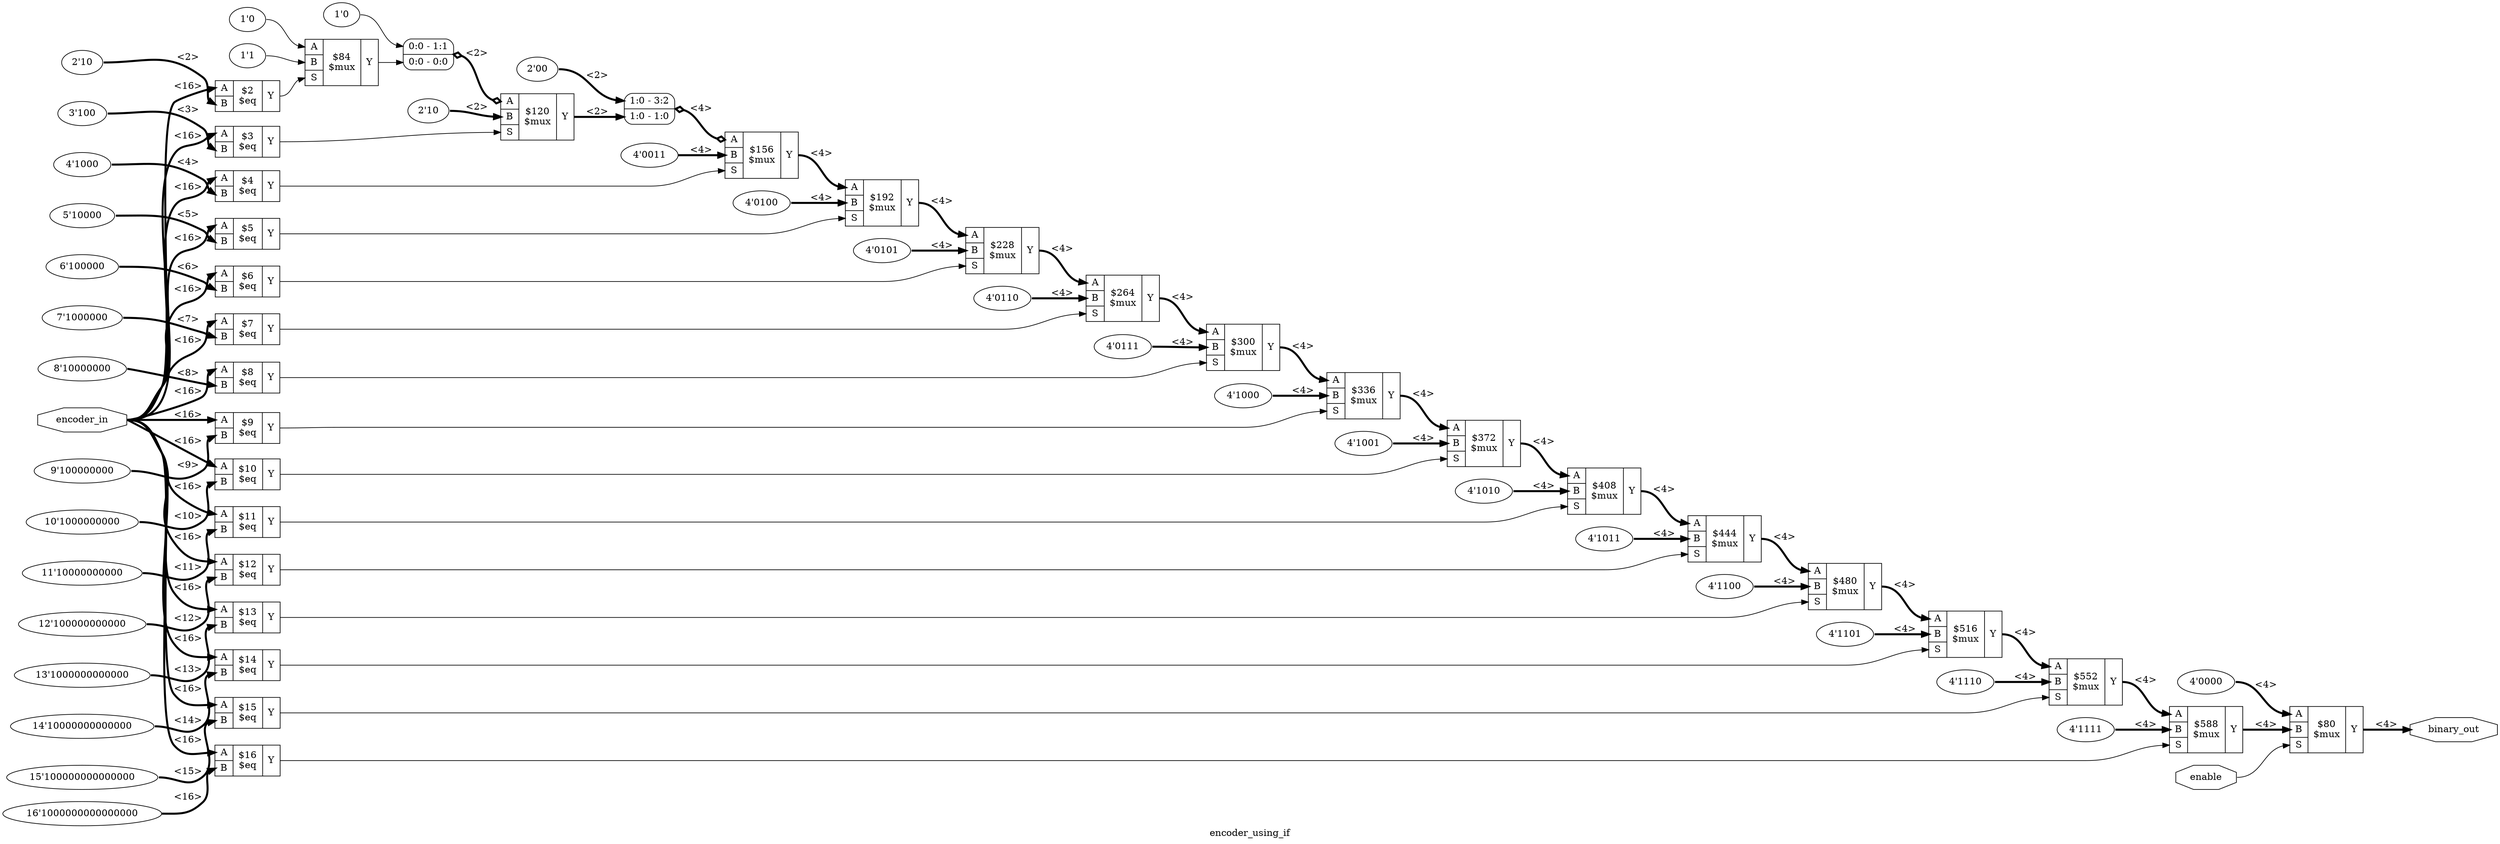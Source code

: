 digraph "encoder_using_if" {
label="encoder_using_if";
rankdir="LR";
remincross=true;
n2 [ shape=octagon, label="binary_out", color="black", fontcolor="black" ];
n3 [ shape=octagon, label="enable", color="black", fontcolor="black" ];
n4 [ shape=octagon, label="encoder_in", color="black", fontcolor="black" ];
v0 [ label="2'10" ];
c38 [ shape=record, label="{{<p35> A|<p36> B}|$2\n$eq|{<p37> Y}}" ];
v1 [ label="3'100" ];
c39 [ shape=record, label="{{<p35> A|<p36> B}|$3\n$eq|{<p37> Y}}" ];
v2 [ label="4'1000" ];
c40 [ shape=record, label="{{<p35> A|<p36> B}|$4\n$eq|{<p37> Y}}" ];
v3 [ label="5'10000" ];
c41 [ shape=record, label="{{<p35> A|<p36> B}|$5\n$eq|{<p37> Y}}" ];
v4 [ label="6'100000" ];
c42 [ shape=record, label="{{<p35> A|<p36> B}|$6\n$eq|{<p37> Y}}" ];
v5 [ label="7'1000000" ];
c43 [ shape=record, label="{{<p35> A|<p36> B}|$7\n$eq|{<p37> Y}}" ];
v6 [ label="8'10000000" ];
c44 [ shape=record, label="{{<p35> A|<p36> B}|$8\n$eq|{<p37> Y}}" ];
v7 [ label="9'100000000" ];
c45 [ shape=record, label="{{<p35> A|<p36> B}|$9\n$eq|{<p37> Y}}" ];
v8 [ label="10'1000000000" ];
c46 [ shape=record, label="{{<p35> A|<p36> B}|$10\n$eq|{<p37> Y}}" ];
v9 [ label="11'10000000000" ];
c47 [ shape=record, label="{{<p35> A|<p36> B}|$11\n$eq|{<p37> Y}}" ];
v10 [ label="12'100000000000" ];
c48 [ shape=record, label="{{<p35> A|<p36> B}|$12\n$eq|{<p37> Y}}" ];
v11 [ label="13'1000000000000" ];
c49 [ shape=record, label="{{<p35> A|<p36> B}|$13\n$eq|{<p37> Y}}" ];
v12 [ label="14'10000000000000" ];
c50 [ shape=record, label="{{<p35> A|<p36> B}|$14\n$eq|{<p37> Y}}" ];
v13 [ label="15'100000000000000" ];
c51 [ shape=record, label="{{<p35> A|<p36> B}|$15\n$eq|{<p37> Y}}" ];
v14 [ label="16'1000000000000000" ];
c52 [ shape=record, label="{{<p35> A|<p36> B}|$16\n$eq|{<p37> Y}}" ];
v15 [ label="4'0000" ];
c54 [ shape=record, label="{{<p35> A|<p36> B|<p53> S}|$80\n$mux|{<p37> Y}}" ];
v16 [ label="1'0" ];
v17 [ label="1'1" ];
c55 [ shape=record, label="{{<p35> A|<p36> B|<p53> S}|$84\n$mux|{<p37> Y}}" ];
v19 [ label="1'0" ];
v20 [ label="2'10" ];
c56 [ shape=record, label="{{<p35> A|<p36> B|<p53> S}|$120\n$mux|{<p37> Y}}" ];
x18 [ shape=record, style=rounded, label="<s1> 0:0 - 1:1 |<s0> 0:0 - 0:0 " ];
x18:e -> c56:p35:w [arrowhead=odiamond, arrowtail=odiamond, dir=both, color="black", style="setlinewidth(3)", label="<2>"];
v22 [ label="2'00" ];
v23 [ label="4'0011" ];
c57 [ shape=record, label="{{<p35> A|<p36> B|<p53> S}|$156\n$mux|{<p37> Y}}" ];
x21 [ shape=record, style=rounded, label="<s1> 1:0 - 3:2 |<s0> 1:0 - 1:0 " ];
x21:e -> c57:p35:w [arrowhead=odiamond, arrowtail=odiamond, dir=both, color="black", style="setlinewidth(3)", label="<4>"];
v24 [ label="4'0100" ];
c58 [ shape=record, label="{{<p35> A|<p36> B|<p53> S}|$192\n$mux|{<p37> Y}}" ];
v25 [ label="4'0101" ];
c59 [ shape=record, label="{{<p35> A|<p36> B|<p53> S}|$228\n$mux|{<p37> Y}}" ];
v26 [ label="4'0110" ];
c60 [ shape=record, label="{{<p35> A|<p36> B|<p53> S}|$264\n$mux|{<p37> Y}}" ];
v27 [ label="4'0111" ];
c61 [ shape=record, label="{{<p35> A|<p36> B|<p53> S}|$300\n$mux|{<p37> Y}}" ];
v28 [ label="4'1000" ];
c62 [ shape=record, label="{{<p35> A|<p36> B|<p53> S}|$336\n$mux|{<p37> Y}}" ];
v29 [ label="4'1001" ];
c63 [ shape=record, label="{{<p35> A|<p36> B|<p53> S}|$372\n$mux|{<p37> Y}}" ];
v30 [ label="4'1010" ];
c64 [ shape=record, label="{{<p35> A|<p36> B|<p53> S}|$408\n$mux|{<p37> Y}}" ];
v31 [ label="4'1011" ];
c65 [ shape=record, label="{{<p35> A|<p36> B|<p53> S}|$444\n$mux|{<p37> Y}}" ];
v32 [ label="4'1100" ];
c66 [ shape=record, label="{{<p35> A|<p36> B|<p53> S}|$480\n$mux|{<p37> Y}}" ];
v33 [ label="4'1101" ];
c67 [ shape=record, label="{{<p35> A|<p36> B|<p53> S}|$516\n$mux|{<p37> Y}}" ];
v34 [ label="4'1110" ];
c68 [ shape=record, label="{{<p35> A|<p36> B|<p53> S}|$552\n$mux|{<p37> Y}}" ];
v35 [ label="4'1111" ];
c69 [ shape=record, label="{{<p35> A|<p36> B|<p53> S}|$588\n$mux|{<p37> Y}}" ];
c57:p37:e -> c58:p35:w [color="black", style="setlinewidth(3)", label="<4>"];
c41:p37:e -> c58:p53:w [color="black", label=""];
c58:p37:e -> c59:p35:w [color="black", style="setlinewidth(3)", label="<4>"];
c42:p37:e -> c59:p53:w [color="black", label=""];
c59:p37:e -> c60:p35:w [color="black", style="setlinewidth(3)", label="<4>"];
c43:p37:e -> c60:p53:w [color="black", label=""];
c60:p37:e -> c61:p35:w [color="black", style="setlinewidth(3)", label="<4>"];
c44:p37:e -> c61:p53:w [color="black", label=""];
c61:p37:e -> c62:p35:w [color="black", style="setlinewidth(3)", label="<4>"];
c45:p37:e -> c62:p53:w [color="black", label=""];
c54:p37:e -> n2:w [color="black", style="setlinewidth(3)", label="<4>"];
c62:p37:e -> c63:p35:w [color="black", style="setlinewidth(3)", label="<4>"];
c46:p37:e -> c63:p53:w [color="black", label=""];
c63:p37:e -> c64:p35:w [color="black", style="setlinewidth(3)", label="<4>"];
c47:p37:e -> c64:p53:w [color="black", label=""];
c64:p37:e -> c65:p35:w [color="black", style="setlinewidth(3)", label="<4>"];
c48:p37:e -> c65:p53:w [color="black", label=""];
c65:p37:e -> c66:p35:w [color="black", style="setlinewidth(3)", label="<4>"];
c49:p37:e -> c66:p53:w [color="black", label=""];
c66:p37:e -> c67:p35:w [color="black", style="setlinewidth(3)", label="<4>"];
c50:p37:e -> c67:p53:w [color="black", label=""];
n3:e -> c54:p53:w [color="black", label=""];
c67:p37:e -> c68:p35:w [color="black", style="setlinewidth(3)", label="<4>"];
c51:p37:e -> c68:p53:w [color="black", label=""];
c68:p37:e -> c69:p35:w [color="black", style="setlinewidth(3)", label="<4>"];
c52:p37:e -> c69:p53:w [color="black", label=""];
c69:p37:e -> c54:p36:w [color="black", style="setlinewidth(3)", label="<4>"];
n4:e -> c38:p35:w [color="black", style="setlinewidth(3)", label="<16>"];
n4:e -> c39:p35:w [color="black", style="setlinewidth(3)", label="<16>"];
n4:e -> c40:p35:w [color="black", style="setlinewidth(3)", label="<16>"];
n4:e -> c41:p35:w [color="black", style="setlinewidth(3)", label="<16>"];
n4:e -> c42:p35:w [color="black", style="setlinewidth(3)", label="<16>"];
n4:e -> c43:p35:w [color="black", style="setlinewidth(3)", label="<16>"];
n4:e -> c44:p35:w [color="black", style="setlinewidth(3)", label="<16>"];
n4:e -> c45:p35:w [color="black", style="setlinewidth(3)", label="<16>"];
n4:e -> c46:p35:w [color="black", style="setlinewidth(3)", label="<16>"];
n4:e -> c47:p35:w [color="black", style="setlinewidth(3)", label="<16>"];
n4:e -> c48:p35:w [color="black", style="setlinewidth(3)", label="<16>"];
n4:e -> c49:p35:w [color="black", style="setlinewidth(3)", label="<16>"];
n4:e -> c50:p35:w [color="black", style="setlinewidth(3)", label="<16>"];
n4:e -> c51:p35:w [color="black", style="setlinewidth(3)", label="<16>"];
n4:e -> c52:p35:w [color="black", style="setlinewidth(3)", label="<16>"];
c38:p37:e -> c55:p53:w [color="black", label=""];
c55:p37:e -> x18:s0:w [color="black", label=""];
c39:p37:e -> c56:p53:w [color="black", label=""];
c56:p37:e -> x21:s0:w [color="black", style="setlinewidth(3)", label="<2>"];
c40:p37:e -> c57:p53:w [color="black", label=""];
v0:e -> c38:p36:w [color="black", style="setlinewidth(3)", label="<2>"];
v1:e -> c39:p36:w [color="black", style="setlinewidth(3)", label="<3>"];
v10:e -> c48:p36:w [color="black", style="setlinewidth(3)", label="<12>"];
v11:e -> c49:p36:w [color="black", style="setlinewidth(3)", label="<13>"];
v12:e -> c50:p36:w [color="black", style="setlinewidth(3)", label="<14>"];
v13:e -> c51:p36:w [color="black", style="setlinewidth(3)", label="<15>"];
v14:e -> c52:p36:w [color="black", style="setlinewidth(3)", label="<16>"];
v15:e -> c54:p35:w [color="black", style="setlinewidth(3)", label="<4>"];
v16:e -> c55:p35:w [color="black", label=""];
v17:e -> c55:p36:w [color="black", label=""];
v19:e -> x18:s1:w [color="black", label=""];
v2:e -> c40:p36:w [color="black", style="setlinewidth(3)", label="<4>"];
v20:e -> c56:p36:w [color="black", style="setlinewidth(3)", label="<2>"];
v22:e -> x21:s1:w [color="black", style="setlinewidth(3)", label="<2>"];
v23:e -> c57:p36:w [color="black", style="setlinewidth(3)", label="<4>"];
v24:e -> c58:p36:w [color="black", style="setlinewidth(3)", label="<4>"];
v25:e -> c59:p36:w [color="black", style="setlinewidth(3)", label="<4>"];
v26:e -> c60:p36:w [color="black", style="setlinewidth(3)", label="<4>"];
v27:e -> c61:p36:w [color="black", style="setlinewidth(3)", label="<4>"];
v28:e -> c62:p36:w [color="black", style="setlinewidth(3)", label="<4>"];
v29:e -> c63:p36:w [color="black", style="setlinewidth(3)", label="<4>"];
v3:e -> c41:p36:w [color="black", style="setlinewidth(3)", label="<5>"];
v30:e -> c64:p36:w [color="black", style="setlinewidth(3)", label="<4>"];
v31:e -> c65:p36:w [color="black", style="setlinewidth(3)", label="<4>"];
v32:e -> c66:p36:w [color="black", style="setlinewidth(3)", label="<4>"];
v33:e -> c67:p36:w [color="black", style="setlinewidth(3)", label="<4>"];
v34:e -> c68:p36:w [color="black", style="setlinewidth(3)", label="<4>"];
v35:e -> c69:p36:w [color="black", style="setlinewidth(3)", label="<4>"];
v4:e -> c42:p36:w [color="black", style="setlinewidth(3)", label="<6>"];
v5:e -> c43:p36:w [color="black", style="setlinewidth(3)", label="<7>"];
v6:e -> c44:p36:w [color="black", style="setlinewidth(3)", label="<8>"];
v7:e -> c45:p36:w [color="black", style="setlinewidth(3)", label="<9>"];
v8:e -> c46:p36:w [color="black", style="setlinewidth(3)", label="<10>"];
v9:e -> c47:p36:w [color="black", style="setlinewidth(3)", label="<11>"];
}

